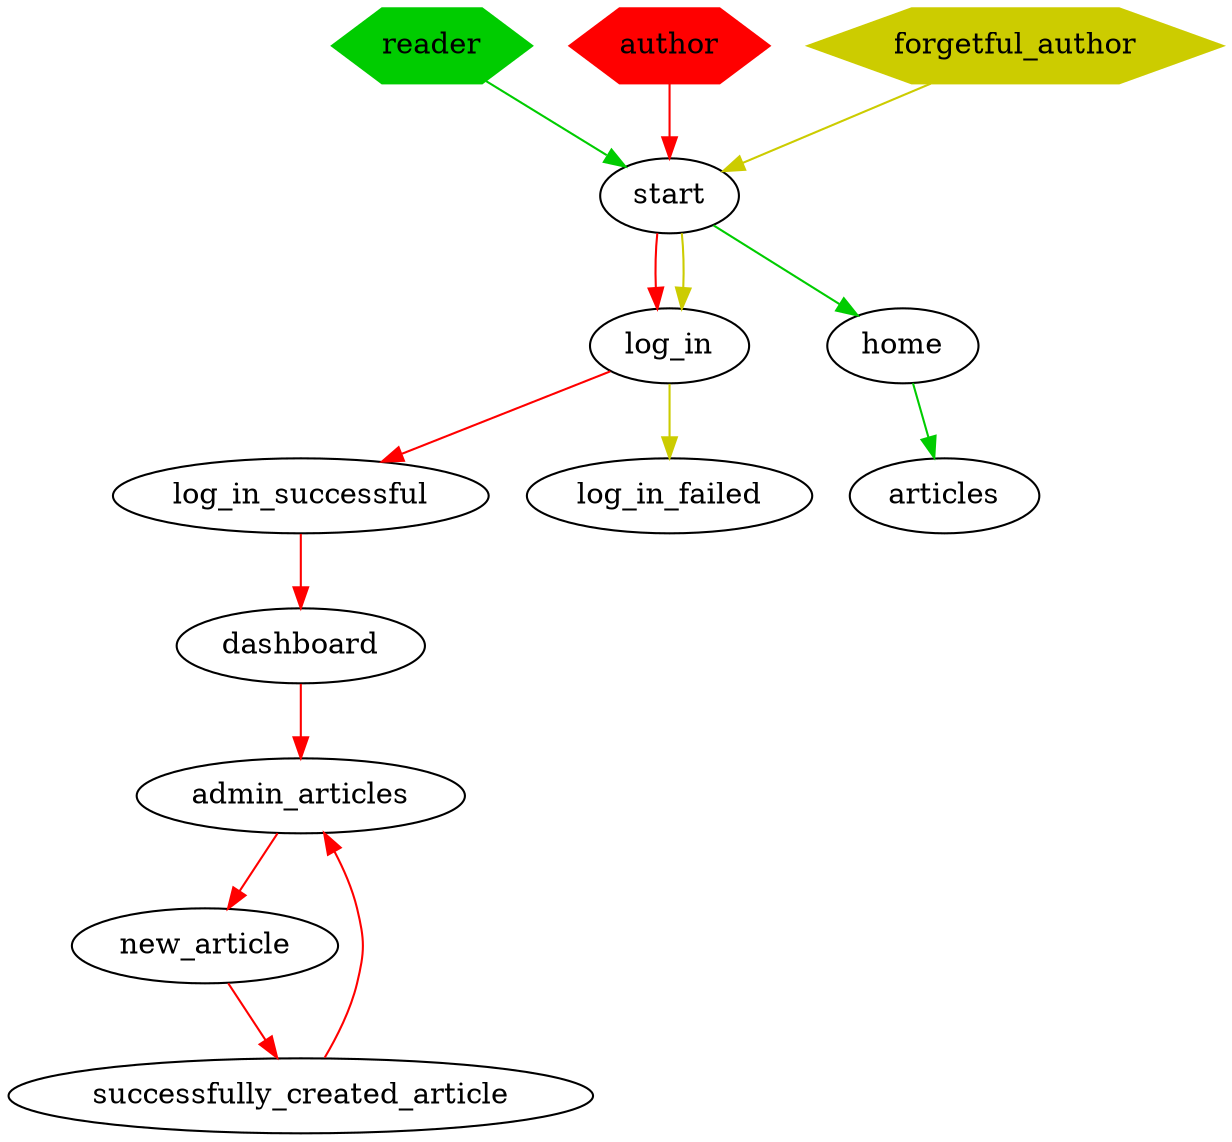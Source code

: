 digraph G {
	graph [center=true rankdir=TB]
	{ node [shape=hexagon style=filled color="#00cc00"]
    reader
  }
	{ node [shape=hexagon style=filled color="#ff0000"]
    author
  }
	{ node [shape=hexagon style=filled color="#cccc00"]
    forgetful_author
  }
{ edge [color="#ff0000"]
author -> start -> log_in -> log_in_successful -> dashboard -> admin_articles -> new_article -> successfully_created_article -> admin_articles
}
{ edge [color="#00cc00"]
reader -> start -> home -> articles
}
{ edge [color="#cccc00"]
forgetful_author -> start -> log_in -> log_in_failed
}
}
